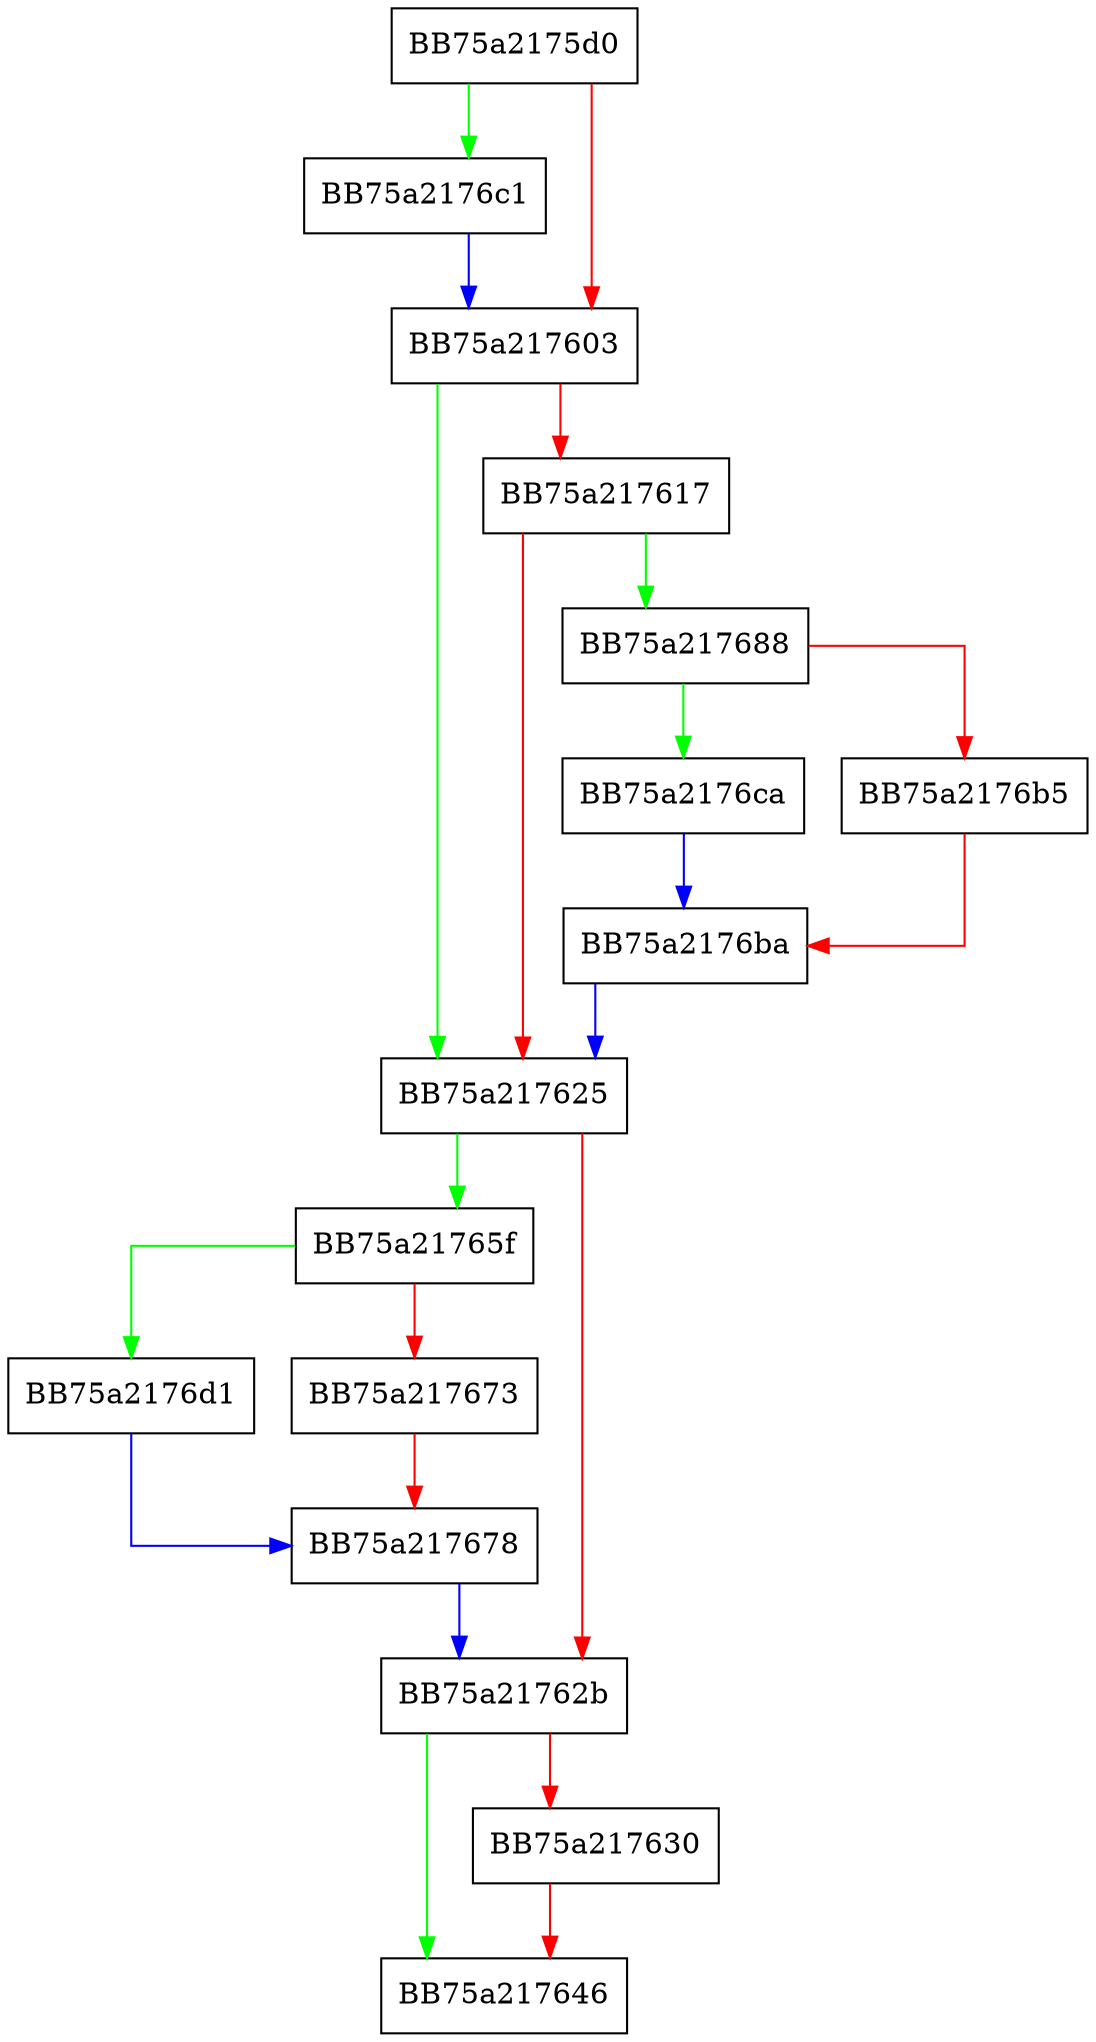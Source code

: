 digraph SymCryptSha1Append {
  node [shape="box"];
  graph [splines=ortho];
  BB75a2175d0 -> BB75a2176c1 [color="green"];
  BB75a2175d0 -> BB75a217603 [color="red"];
  BB75a217603 -> BB75a217625 [color="green"];
  BB75a217603 -> BB75a217617 [color="red"];
  BB75a217617 -> BB75a217688 [color="green"];
  BB75a217617 -> BB75a217625 [color="red"];
  BB75a217625 -> BB75a21765f [color="green"];
  BB75a217625 -> BB75a21762b [color="red"];
  BB75a21762b -> BB75a217646 [color="green"];
  BB75a21762b -> BB75a217630 [color="red"];
  BB75a217630 -> BB75a217646 [color="red"];
  BB75a21765f -> BB75a2176d1 [color="green"];
  BB75a21765f -> BB75a217673 [color="red"];
  BB75a217673 -> BB75a217678 [color="red"];
  BB75a217678 -> BB75a21762b [color="blue"];
  BB75a217688 -> BB75a2176ca [color="green"];
  BB75a217688 -> BB75a2176b5 [color="red"];
  BB75a2176b5 -> BB75a2176ba [color="red"];
  BB75a2176ba -> BB75a217625 [color="blue"];
  BB75a2176c1 -> BB75a217603 [color="blue"];
  BB75a2176ca -> BB75a2176ba [color="blue"];
  BB75a2176d1 -> BB75a217678 [color="blue"];
}